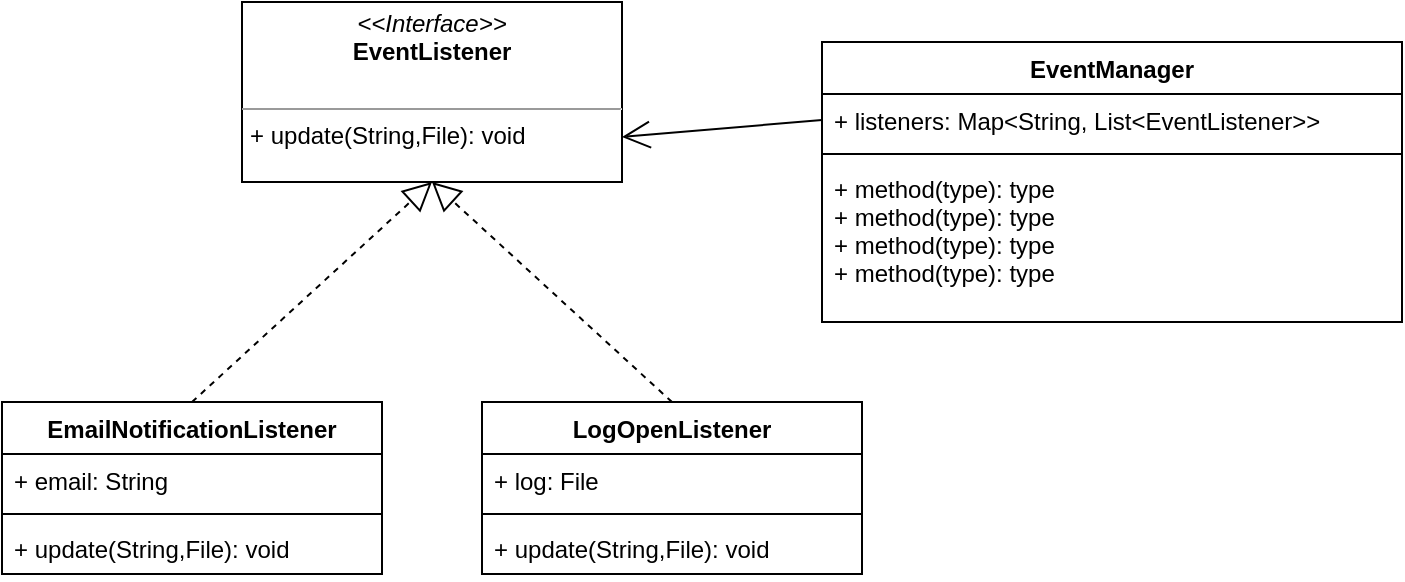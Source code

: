 <mxfile version="20.3.0" type="device"><diagram id="DeBnnkXIwDfeVBXDYd0K" name="Page-1"><mxGraphModel dx="782" dy="539" grid="1" gridSize="10" guides="1" tooltips="1" connect="1" arrows="1" fold="1" page="1" pageScale="1" pageWidth="850" pageHeight="1100" math="0" shadow="0"><root><mxCell id="0"/><mxCell id="1" parent="0"/><mxCell id="jeTMhlcEK4jIJ-Z3gdH8-1" value="&lt;p style=&quot;margin:0px;margin-top:4px;text-align:center;&quot;&gt;&lt;i&gt;&amp;lt;&amp;lt;Interface&amp;gt;&amp;gt;&lt;/i&gt;&lt;br&gt;&lt;b&gt;EventListener&lt;/b&gt;&lt;/p&gt;&lt;p style=&quot;margin:0px;margin-left:4px;&quot;&gt;&lt;br&gt;&lt;/p&gt;&lt;hr size=&quot;1&quot;&gt;&lt;p style=&quot;margin:0px;margin-left:4px;&quot;&gt;+ update(String,File): void&lt;br&gt;&lt;/p&gt;" style="verticalAlign=top;align=left;overflow=fill;fontSize=12;fontFamily=Helvetica;html=1;" parent="1" vertex="1"><mxGeometry x="160" y="80" width="190" height="90" as="geometry"/></mxCell><mxCell id="jeTMhlcEK4jIJ-Z3gdH8-4" value="EmailNotificationListener" style="swimlane;fontStyle=1;align=center;verticalAlign=top;childLayout=stackLayout;horizontal=1;startSize=26;horizontalStack=0;resizeParent=1;resizeParentMax=0;resizeLast=0;collapsible=1;marginBottom=0;" parent="1" vertex="1"><mxGeometry x="40" y="280" width="190" height="86" as="geometry"/></mxCell><mxCell id="jeTMhlcEK4jIJ-Z3gdH8-5" value="+ email: String" style="text;strokeColor=none;fillColor=none;align=left;verticalAlign=top;spacingLeft=4;spacingRight=4;overflow=hidden;rotatable=0;points=[[0,0.5],[1,0.5]];portConstraint=eastwest;" parent="jeTMhlcEK4jIJ-Z3gdH8-4" vertex="1"><mxGeometry y="26" width="190" height="26" as="geometry"/></mxCell><mxCell id="jeTMhlcEK4jIJ-Z3gdH8-6" value="" style="line;strokeWidth=1;fillColor=none;align=left;verticalAlign=middle;spacingTop=-1;spacingLeft=3;spacingRight=3;rotatable=0;labelPosition=right;points=[];portConstraint=eastwest;strokeColor=inherit;" parent="jeTMhlcEK4jIJ-Z3gdH8-4" vertex="1"><mxGeometry y="52" width="190" height="8" as="geometry"/></mxCell><mxCell id="jeTMhlcEK4jIJ-Z3gdH8-7" value="+ update(String,File): void" style="text;strokeColor=none;fillColor=none;align=left;verticalAlign=top;spacingLeft=4;spacingRight=4;overflow=hidden;rotatable=0;points=[[0,0.5],[1,0.5]];portConstraint=eastwest;" parent="jeTMhlcEK4jIJ-Z3gdH8-4" vertex="1"><mxGeometry y="60" width="190" height="26" as="geometry"/></mxCell><mxCell id="jeTMhlcEK4jIJ-Z3gdH8-8" value="" style="endArrow=block;dashed=1;endFill=0;endSize=12;html=1;rounded=0;exitX=0.5;exitY=0;exitDx=0;exitDy=0;entryX=0.5;entryY=1;entryDx=0;entryDy=0;" parent="1" source="jeTMhlcEK4jIJ-Z3gdH8-4" target="jeTMhlcEK4jIJ-Z3gdH8-1" edge="1"><mxGeometry width="160" relative="1" as="geometry"><mxPoint x="310" y="140" as="sourcePoint"/><mxPoint x="470" y="140" as="targetPoint"/></mxGeometry></mxCell><mxCell id="jeTMhlcEK4jIJ-Z3gdH8-9" value="LogOpenListener" style="swimlane;fontStyle=1;align=center;verticalAlign=top;childLayout=stackLayout;horizontal=1;startSize=26;horizontalStack=0;resizeParent=1;resizeParentMax=0;resizeLast=0;collapsible=1;marginBottom=0;" parent="1" vertex="1"><mxGeometry x="280" y="280" width="190" height="86" as="geometry"/></mxCell><mxCell id="jeTMhlcEK4jIJ-Z3gdH8-10" value="+ log: File" style="text;strokeColor=none;fillColor=none;align=left;verticalAlign=top;spacingLeft=4;spacingRight=4;overflow=hidden;rotatable=0;points=[[0,0.5],[1,0.5]];portConstraint=eastwest;" parent="jeTMhlcEK4jIJ-Z3gdH8-9" vertex="1"><mxGeometry y="26" width="190" height="26" as="geometry"/></mxCell><mxCell id="jeTMhlcEK4jIJ-Z3gdH8-11" value="" style="line;strokeWidth=1;fillColor=none;align=left;verticalAlign=middle;spacingTop=-1;spacingLeft=3;spacingRight=3;rotatable=0;labelPosition=right;points=[];portConstraint=eastwest;strokeColor=inherit;" parent="jeTMhlcEK4jIJ-Z3gdH8-9" vertex="1"><mxGeometry y="52" width="190" height="8" as="geometry"/></mxCell><mxCell id="jeTMhlcEK4jIJ-Z3gdH8-12" value="+ update(String,File): void" style="text;strokeColor=none;fillColor=none;align=left;verticalAlign=top;spacingLeft=4;spacingRight=4;overflow=hidden;rotatable=0;points=[[0,0.5],[1,0.5]];portConstraint=eastwest;" parent="jeTMhlcEK4jIJ-Z3gdH8-9" vertex="1"><mxGeometry y="60" width="190" height="26" as="geometry"/></mxCell><mxCell id="jeTMhlcEK4jIJ-Z3gdH8-13" value="" style="endArrow=block;dashed=1;endFill=0;endSize=12;html=1;rounded=0;exitX=0.5;exitY=0;exitDx=0;exitDy=0;entryX=0.5;entryY=1;entryDx=0;entryDy=0;" parent="1" source="jeTMhlcEK4jIJ-Z3gdH8-9" target="jeTMhlcEK4jIJ-Z3gdH8-1" edge="1"><mxGeometry width="160" relative="1" as="geometry"><mxPoint x="310" y="140" as="sourcePoint"/><mxPoint x="310" y="130" as="targetPoint"/></mxGeometry></mxCell><mxCell id="jeTMhlcEK4jIJ-Z3gdH8-15" value="EventManager" style="swimlane;fontStyle=1;align=center;verticalAlign=top;childLayout=stackLayout;horizontal=1;startSize=26;horizontalStack=0;resizeParent=1;resizeParentMax=0;resizeLast=0;collapsible=1;marginBottom=0;" parent="1" vertex="1"><mxGeometry x="450" y="100" width="290" height="140" as="geometry"/></mxCell><mxCell id="jeTMhlcEK4jIJ-Z3gdH8-16" value="+ listeners: Map&lt;String, List&lt;EventListener&gt;&gt;" style="text;strokeColor=none;fillColor=none;align=left;verticalAlign=top;spacingLeft=4;spacingRight=4;overflow=hidden;rotatable=0;points=[[0,0.5],[1,0.5]];portConstraint=eastwest;" parent="jeTMhlcEK4jIJ-Z3gdH8-15" vertex="1"><mxGeometry y="26" width="290" height="26" as="geometry"/></mxCell><mxCell id="jeTMhlcEK4jIJ-Z3gdH8-17" value="" style="line;strokeWidth=1;fillColor=none;align=left;verticalAlign=middle;spacingTop=-1;spacingLeft=3;spacingRight=3;rotatable=0;labelPosition=right;points=[];portConstraint=eastwest;strokeColor=inherit;" parent="jeTMhlcEK4jIJ-Z3gdH8-15" vertex="1"><mxGeometry y="52" width="290" height="8" as="geometry"/></mxCell><mxCell id="jeTMhlcEK4jIJ-Z3gdH8-18" value="+ method(type): type&#10;+ method(type): type&#10;+ method(type): type&#10;+ method(type): type" style="text;strokeColor=none;fillColor=none;align=left;verticalAlign=top;spacingLeft=4;spacingRight=4;overflow=hidden;rotatable=0;points=[[0,0.5],[1,0.5]];portConstraint=eastwest;" parent="jeTMhlcEK4jIJ-Z3gdH8-15" vertex="1"><mxGeometry y="60" width="290" height="80" as="geometry"/></mxCell><mxCell id="zO6VCqS5WAL5FX-N3U_0-2" value="" style="endArrow=open;endFill=1;endSize=12;html=1;rounded=0;exitX=0;exitY=0.5;exitDx=0;exitDy=0;entryX=1;entryY=0.75;entryDx=0;entryDy=0;" edge="1" parent="1" source="jeTMhlcEK4jIJ-Z3gdH8-16" target="jeTMhlcEK4jIJ-Z3gdH8-1"><mxGeometry width="160" relative="1" as="geometry"><mxPoint x="320" y="280" as="sourcePoint"/><mxPoint x="350" y="150" as="targetPoint"/></mxGeometry></mxCell></root></mxGraphModel></diagram></mxfile>
